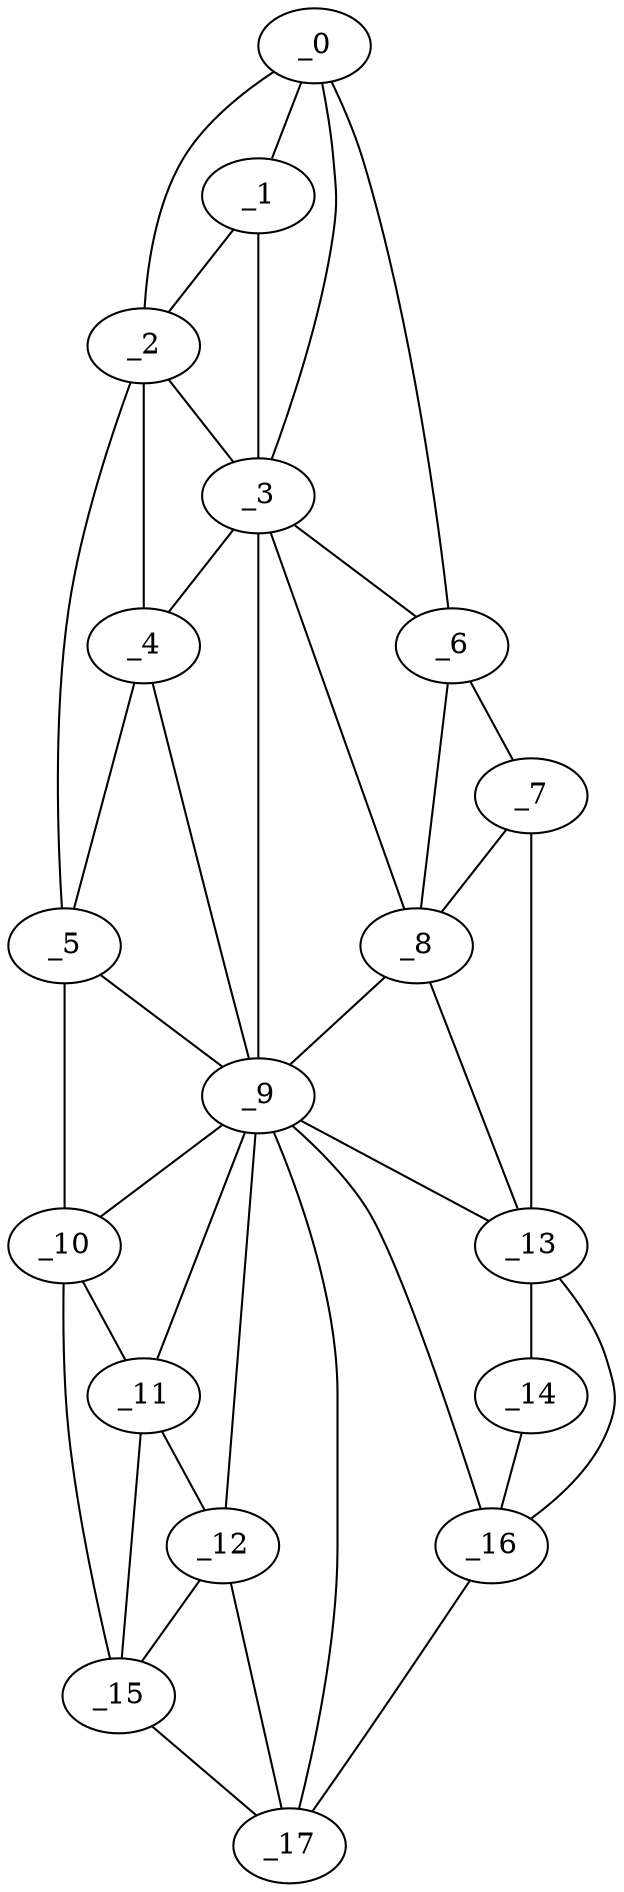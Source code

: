 graph "obj3__95.gxl" {
	_0	 [x=7,
		y=71];
	_1	 [x=12,
		y=70];
	_0 -- _1	 [valence=2];
	_2	 [x=19,
		y=30];
	_0 -- _2	 [valence=1];
	_3	 [x=30,
		y=83];
	_0 -- _3	 [valence=2];
	_6	 [x=45,
		y=105];
	_0 -- _6	 [valence=1];
	_1 -- _2	 [valence=2];
	_1 -- _3	 [valence=1];
	_2 -- _3	 [valence=2];
	_4	 [x=35,
		y=23];
	_2 -- _4	 [valence=2];
	_5	 [x=43,
		y=14];
	_2 -- _5	 [valence=1];
	_3 -- _4	 [valence=2];
	_3 -- _6	 [valence=2];
	_8	 [x=67,
		y=107];
	_3 -- _8	 [valence=2];
	_9	 [x=83,
		y=36];
	_3 -- _9	 [valence=2];
	_4 -- _5	 [valence=2];
	_4 -- _9	 [valence=2];
	_5 -- _9	 [valence=2];
	_10	 [x=95,
		y=16];
	_5 -- _10	 [valence=1];
	_7	 [x=64,
		y=113];
	_6 -- _7	 [valence=1];
	_6 -- _8	 [valence=2];
	_7 -- _8	 [valence=1];
	_13	 [x=110,
		y=93];
	_7 -- _13	 [valence=1];
	_8 -- _9	 [valence=2];
	_8 -- _13	 [valence=2];
	_9 -- _10	 [valence=2];
	_11	 [x=101,
		y=25];
	_9 -- _11	 [valence=1];
	_12	 [x=109,
		y=31];
	_9 -- _12	 [valence=1];
	_9 -- _13	 [valence=2];
	_16	 [x=123,
		y=74];
	_9 -- _16	 [valence=2];
	_17	 [x=125,
		y=46];
	_9 -- _17	 [valence=2];
	_10 -- _11	 [valence=2];
	_15	 [x=119,
		y=34];
	_10 -- _15	 [valence=1];
	_11 -- _12	 [valence=2];
	_11 -- _15	 [valence=1];
	_12 -- _15	 [valence=1];
	_12 -- _17	 [valence=2];
	_14	 [x=116,
		y=89];
	_13 -- _14	 [valence=1];
	_13 -- _16	 [valence=2];
	_14 -- _16	 [valence=1];
	_15 -- _17	 [valence=1];
	_16 -- _17	 [valence=1];
}
